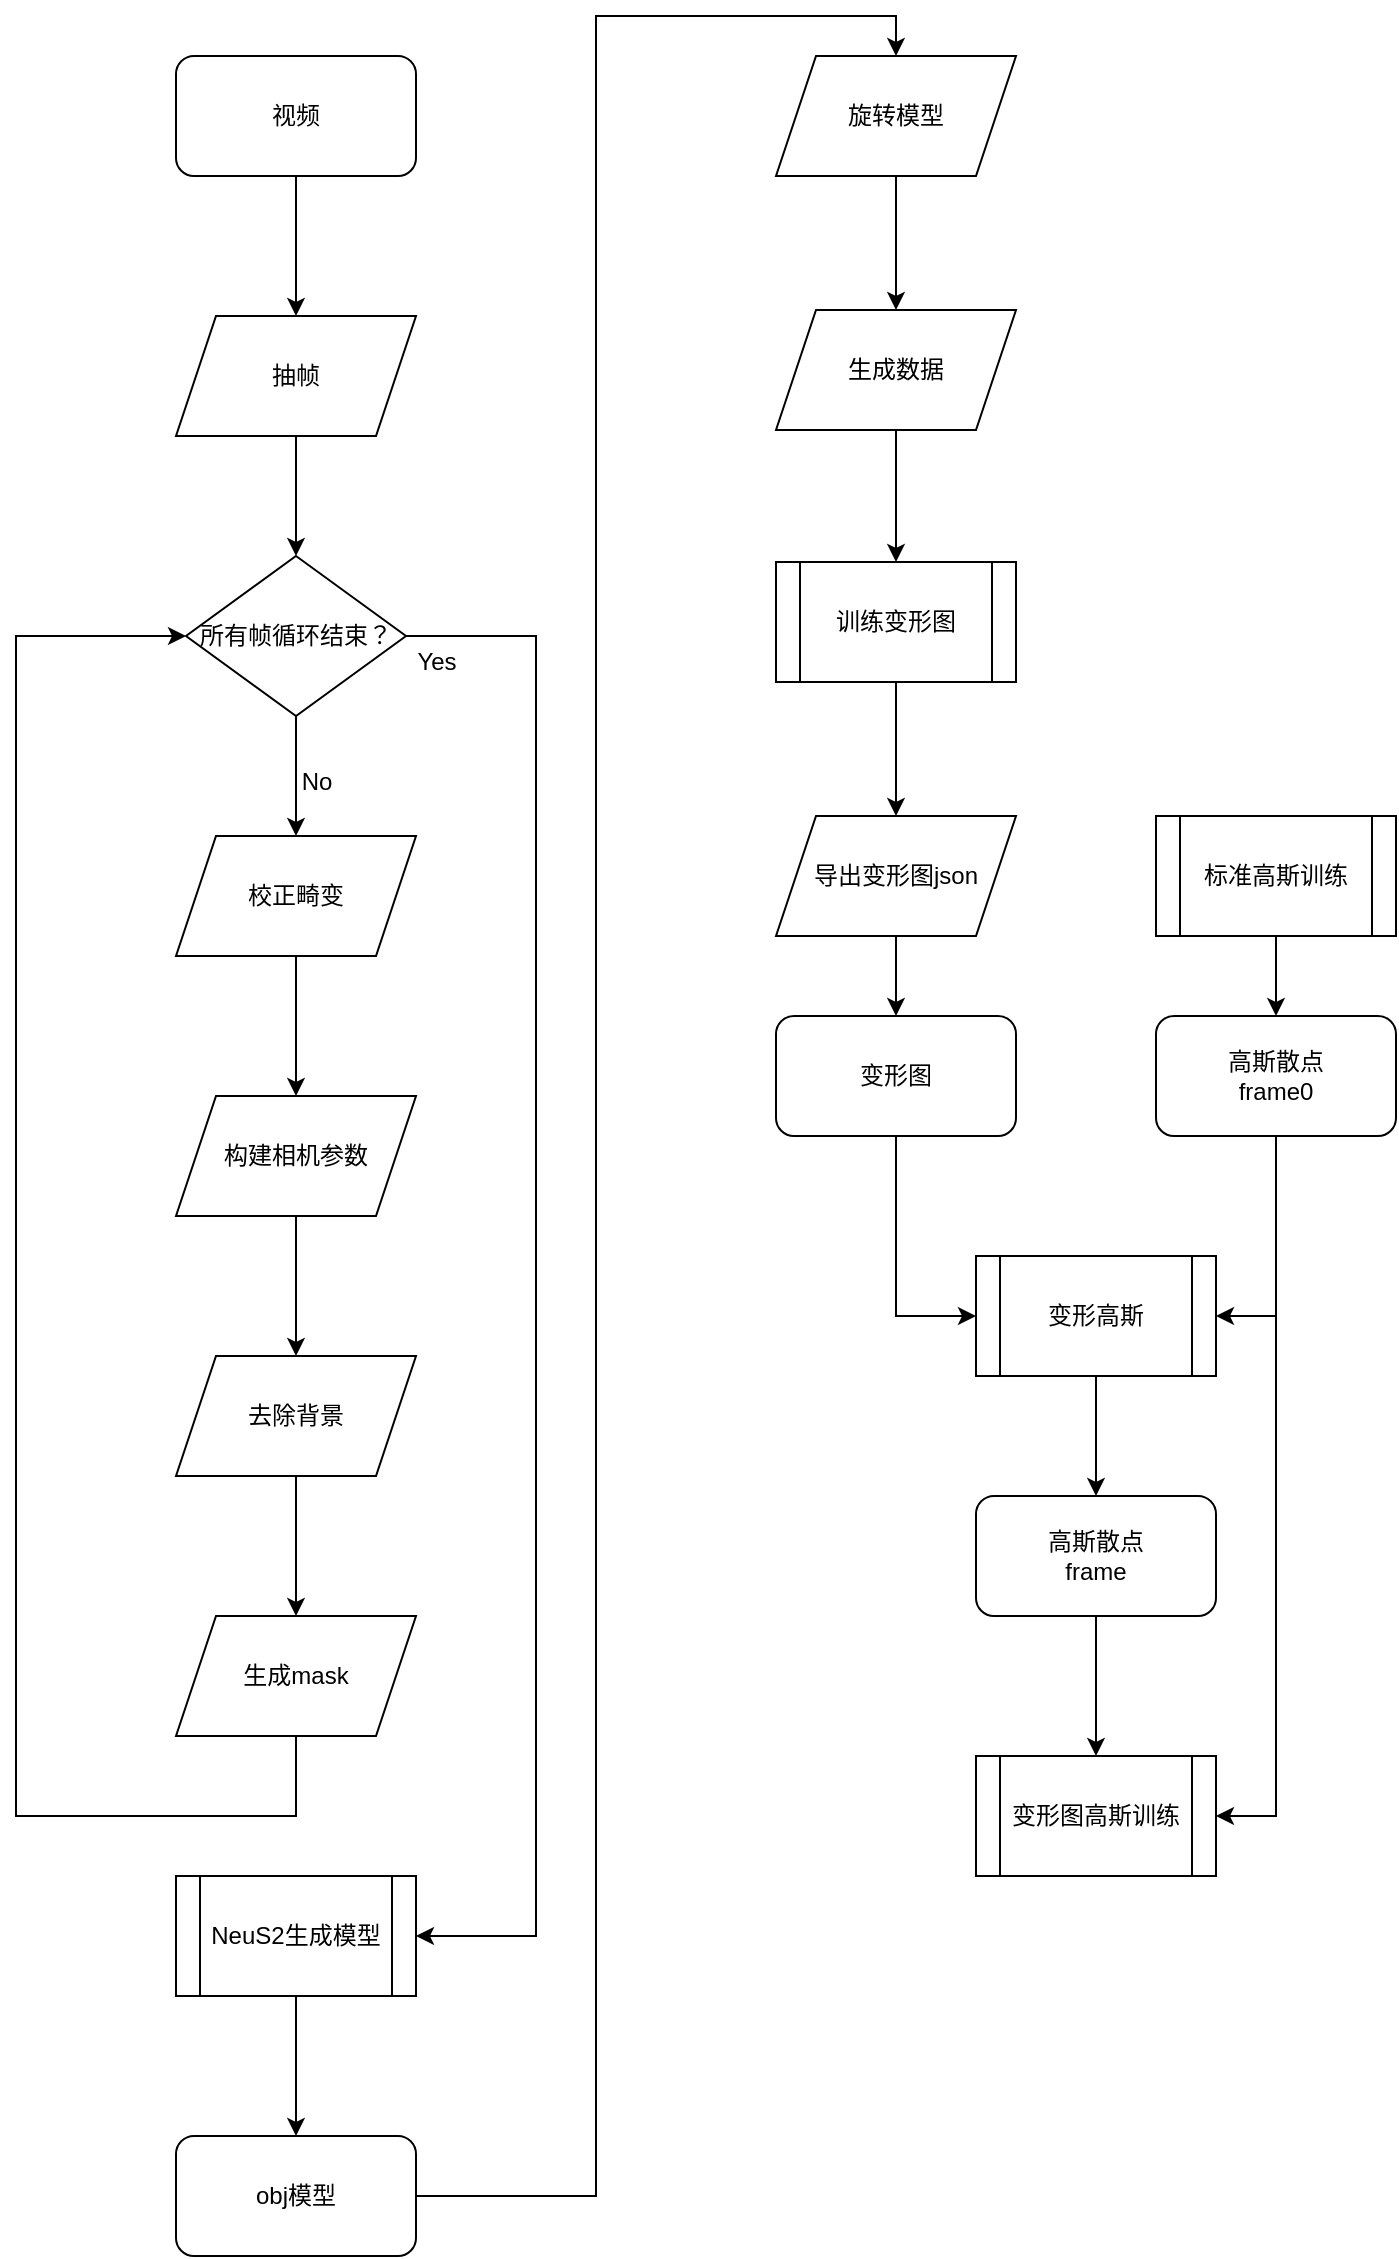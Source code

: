 <mxfile version="26.2.12">
  <diagram name="第 1 页" id="8bq4_UwM5E43GT9bmZcQ">
    <mxGraphModel dx="1941" dy="1560" grid="1" gridSize="10" guides="1" tooltips="1" connect="1" arrows="1" fold="1" page="0" pageScale="1" pageWidth="827" pageHeight="1169" math="0" shadow="0">
      <root>
        <mxCell id="0" />
        <mxCell id="1" parent="0" />
        <mxCell id="ysk7YN8ltUxfCjNkq8kX-31" value="" style="edgeStyle=orthogonalEdgeStyle;rounded=0;orthogonalLoop=1;jettySize=auto;html=1;" edge="1" parent="1" source="ysk7YN8ltUxfCjNkq8kX-1" target="ysk7YN8ltUxfCjNkq8kX-4">
          <mxGeometry relative="1" as="geometry" />
        </mxCell>
        <mxCell id="ysk7YN8ltUxfCjNkq8kX-1" value="视频" style="rounded=1;whiteSpace=wrap;html=1;" vertex="1" parent="1">
          <mxGeometry x="-710" y="20" width="120" height="60" as="geometry" />
        </mxCell>
        <mxCell id="ysk7YN8ltUxfCjNkq8kX-6" value="" style="edgeStyle=orthogonalEdgeStyle;rounded=0;orthogonalLoop=1;jettySize=auto;html=1;" edge="1" parent="1" source="ysk7YN8ltUxfCjNkq8kX-3" target="ysk7YN8ltUxfCjNkq8kX-5">
          <mxGeometry relative="1" as="geometry" />
        </mxCell>
        <mxCell id="ysk7YN8ltUxfCjNkq8kX-33" value="" style="edgeStyle=orthogonalEdgeStyle;rounded=0;orthogonalLoop=1;jettySize=auto;html=1;entryX=1;entryY=0.5;entryDx=0;entryDy=0;" edge="1" parent="1" source="ysk7YN8ltUxfCjNkq8kX-3" target="ysk7YN8ltUxfCjNkq8kX-14">
          <mxGeometry relative="1" as="geometry">
            <Array as="points">
              <mxPoint x="-530" y="310" />
              <mxPoint x="-530" y="960" />
            </Array>
          </mxGeometry>
        </mxCell>
        <mxCell id="ysk7YN8ltUxfCjNkq8kX-3" value="所有帧循环结束？" style="rhombus;whiteSpace=wrap;html=1;" vertex="1" parent="1">
          <mxGeometry x="-705" y="270" width="110" height="80" as="geometry" />
        </mxCell>
        <mxCell id="ysk7YN8ltUxfCjNkq8kX-20" value="" style="edgeStyle=orthogonalEdgeStyle;rounded=0;orthogonalLoop=1;jettySize=auto;html=1;" edge="1" parent="1" source="ysk7YN8ltUxfCjNkq8kX-4" target="ysk7YN8ltUxfCjNkq8kX-3">
          <mxGeometry relative="1" as="geometry" />
        </mxCell>
        <mxCell id="ysk7YN8ltUxfCjNkq8kX-4" value="抽帧" style="shape=parallelogram;perimeter=parallelogramPerimeter;whiteSpace=wrap;html=1;fixedSize=1;" vertex="1" parent="1">
          <mxGeometry x="-710" y="150" width="120" height="60" as="geometry" />
        </mxCell>
        <mxCell id="ysk7YN8ltUxfCjNkq8kX-9" value="" style="edgeStyle=orthogonalEdgeStyle;rounded=0;orthogonalLoop=1;jettySize=auto;html=1;" edge="1" parent="1" source="ysk7YN8ltUxfCjNkq8kX-5" target="ysk7YN8ltUxfCjNkq8kX-8">
          <mxGeometry relative="1" as="geometry" />
        </mxCell>
        <mxCell id="ysk7YN8ltUxfCjNkq8kX-5" value="校正畸变" style="shape=parallelogram;perimeter=parallelogramPerimeter;whiteSpace=wrap;html=1;fixedSize=1;" vertex="1" parent="1">
          <mxGeometry x="-710" y="410" width="120" height="60" as="geometry" />
        </mxCell>
        <mxCell id="ysk7YN8ltUxfCjNkq8kX-11" value="" style="edgeStyle=orthogonalEdgeStyle;rounded=0;orthogonalLoop=1;jettySize=auto;html=1;" edge="1" parent="1" source="ysk7YN8ltUxfCjNkq8kX-8" target="ysk7YN8ltUxfCjNkq8kX-10">
          <mxGeometry relative="1" as="geometry" />
        </mxCell>
        <mxCell id="ysk7YN8ltUxfCjNkq8kX-8" value="构建相机参数" style="shape=parallelogram;perimeter=parallelogramPerimeter;whiteSpace=wrap;html=1;fixedSize=1;" vertex="1" parent="1">
          <mxGeometry x="-710" y="540" width="120" height="60" as="geometry" />
        </mxCell>
        <mxCell id="ysk7YN8ltUxfCjNkq8kX-13" value="" style="edgeStyle=orthogonalEdgeStyle;rounded=0;orthogonalLoop=1;jettySize=auto;html=1;" edge="1" parent="1" source="ysk7YN8ltUxfCjNkq8kX-10" target="ysk7YN8ltUxfCjNkq8kX-12">
          <mxGeometry relative="1" as="geometry" />
        </mxCell>
        <mxCell id="ysk7YN8ltUxfCjNkq8kX-10" value="去除背景" style="shape=parallelogram;perimeter=parallelogramPerimeter;whiteSpace=wrap;html=1;fixedSize=1;" vertex="1" parent="1">
          <mxGeometry x="-710" y="670" width="120" height="60" as="geometry" />
        </mxCell>
        <mxCell id="ysk7YN8ltUxfCjNkq8kX-34" value="" style="edgeStyle=orthogonalEdgeStyle;rounded=0;orthogonalLoop=1;jettySize=auto;html=1;entryX=0;entryY=0.5;entryDx=0;entryDy=0;" edge="1" parent="1" source="ysk7YN8ltUxfCjNkq8kX-12" target="ysk7YN8ltUxfCjNkq8kX-3">
          <mxGeometry relative="1" as="geometry">
            <Array as="points">
              <mxPoint x="-650" y="900" />
              <mxPoint x="-790" y="900" />
              <mxPoint x="-790" y="310" />
            </Array>
          </mxGeometry>
        </mxCell>
        <mxCell id="ysk7YN8ltUxfCjNkq8kX-12" value="生成mask" style="shape=parallelogram;perimeter=parallelogramPerimeter;whiteSpace=wrap;html=1;fixedSize=1;" vertex="1" parent="1">
          <mxGeometry x="-710" y="800" width="120" height="60" as="geometry" />
        </mxCell>
        <mxCell id="ysk7YN8ltUxfCjNkq8kX-28" value="" style="edgeStyle=orthogonalEdgeStyle;rounded=0;orthogonalLoop=1;jettySize=auto;html=1;" edge="1" parent="1" source="ysk7YN8ltUxfCjNkq8kX-14" target="ysk7YN8ltUxfCjNkq8kX-27">
          <mxGeometry relative="1" as="geometry" />
        </mxCell>
        <mxCell id="ysk7YN8ltUxfCjNkq8kX-14" value="NeuS2生成模型" style="shape=process;whiteSpace=wrap;html=1;backgroundOutline=1;" vertex="1" parent="1">
          <mxGeometry x="-710" y="930" width="120" height="60" as="geometry" />
        </mxCell>
        <mxCell id="ysk7YN8ltUxfCjNkq8kX-22" value="" style="edgeStyle=orthogonalEdgeStyle;rounded=0;orthogonalLoop=1;jettySize=auto;html=1;" edge="1" parent="1" source="ysk7YN8ltUxfCjNkq8kX-17" target="ysk7YN8ltUxfCjNkq8kX-21">
          <mxGeometry relative="1" as="geometry" />
        </mxCell>
        <mxCell id="ysk7YN8ltUxfCjNkq8kX-17" value="旋转模型" style="shape=parallelogram;perimeter=parallelogramPerimeter;whiteSpace=wrap;html=1;fixedSize=1;" vertex="1" parent="1">
          <mxGeometry x="-410" y="20" width="120" height="60" as="geometry" />
        </mxCell>
        <mxCell id="ysk7YN8ltUxfCjNkq8kX-26" value="" style="edgeStyle=orthogonalEdgeStyle;rounded=0;orthogonalLoop=1;jettySize=auto;html=1;" edge="1" parent="1" source="ysk7YN8ltUxfCjNkq8kX-21" target="ysk7YN8ltUxfCjNkq8kX-25">
          <mxGeometry relative="1" as="geometry" />
        </mxCell>
        <mxCell id="ysk7YN8ltUxfCjNkq8kX-21" value="生成数据" style="shape=parallelogram;perimeter=parallelogramPerimeter;whiteSpace=wrap;html=1;fixedSize=1;" vertex="1" parent="1">
          <mxGeometry x="-410" y="147" width="120" height="60" as="geometry" />
        </mxCell>
        <mxCell id="ysk7YN8ltUxfCjNkq8kX-30" value="" style="edgeStyle=orthogonalEdgeStyle;rounded=0;orthogonalLoop=1;jettySize=auto;html=1;" edge="1" parent="1" source="ysk7YN8ltUxfCjNkq8kX-25" target="ysk7YN8ltUxfCjNkq8kX-29">
          <mxGeometry relative="1" as="geometry" />
        </mxCell>
        <mxCell id="ysk7YN8ltUxfCjNkq8kX-25" value="训练变形图" style="shape=process;whiteSpace=wrap;html=1;backgroundOutline=1;" vertex="1" parent="1">
          <mxGeometry x="-410" y="273" width="120" height="60" as="geometry" />
        </mxCell>
        <mxCell id="ysk7YN8ltUxfCjNkq8kX-52" value="" style="edgeStyle=orthogonalEdgeStyle;rounded=0;orthogonalLoop=1;jettySize=auto;html=1;entryX=0.5;entryY=0;entryDx=0;entryDy=0;" edge="1" parent="1" source="ysk7YN8ltUxfCjNkq8kX-27" target="ysk7YN8ltUxfCjNkq8kX-17">
          <mxGeometry relative="1" as="geometry">
            <mxPoint x="-650" y="1200" as="targetPoint" />
          </mxGeometry>
        </mxCell>
        <mxCell id="ysk7YN8ltUxfCjNkq8kX-27" value="obj模型" style="rounded=1;whiteSpace=wrap;html=1;" vertex="1" parent="1">
          <mxGeometry x="-710" y="1060" width="120" height="60" as="geometry" />
        </mxCell>
        <mxCell id="ysk7YN8ltUxfCjNkq8kX-42" value="" style="edgeStyle=orthogonalEdgeStyle;rounded=0;orthogonalLoop=1;jettySize=auto;html=1;" edge="1" parent="1" source="ysk7YN8ltUxfCjNkq8kX-29" target="ysk7YN8ltUxfCjNkq8kX-41">
          <mxGeometry relative="1" as="geometry" />
        </mxCell>
        <mxCell id="ysk7YN8ltUxfCjNkq8kX-29" value="导出变形图json" style="shape=parallelogram;perimeter=parallelogramPerimeter;whiteSpace=wrap;html=1;fixedSize=1;" vertex="1" parent="1">
          <mxGeometry x="-410" y="400" width="120" height="60" as="geometry" />
        </mxCell>
        <mxCell id="ysk7YN8ltUxfCjNkq8kX-46" value="" style="edgeStyle=orthogonalEdgeStyle;rounded=0;orthogonalLoop=1;jettySize=auto;html=1;" edge="1" parent="1" source="ysk7YN8ltUxfCjNkq8kX-32" target="ysk7YN8ltUxfCjNkq8kX-45">
          <mxGeometry relative="1" as="geometry" />
        </mxCell>
        <mxCell id="ysk7YN8ltUxfCjNkq8kX-32" value="变形高斯" style="shape=process;whiteSpace=wrap;html=1;backgroundOutline=1;" vertex="1" parent="1">
          <mxGeometry x="-310" y="620" width="120" height="60" as="geometry" />
        </mxCell>
        <mxCell id="ysk7YN8ltUxfCjNkq8kX-35" value="&lt;div&gt;Yes&lt;/div&gt;" style="text;html=1;align=center;verticalAlign=middle;resizable=0;points=[];autosize=1;strokeColor=none;fillColor=none;" vertex="1" parent="1">
          <mxGeometry x="-600" y="308" width="40" height="30" as="geometry" />
        </mxCell>
        <mxCell id="ysk7YN8ltUxfCjNkq8kX-36" value="No" style="text;html=1;align=center;verticalAlign=middle;resizable=0;points=[];autosize=1;strokeColor=none;fillColor=none;" vertex="1" parent="1">
          <mxGeometry x="-660" y="368" width="40" height="30" as="geometry" />
        </mxCell>
        <mxCell id="ysk7YN8ltUxfCjNkq8kX-40" value="" style="edgeStyle=orthogonalEdgeStyle;rounded=0;orthogonalLoop=1;jettySize=auto;html=1;" edge="1" parent="1" source="ysk7YN8ltUxfCjNkq8kX-37" target="ysk7YN8ltUxfCjNkq8kX-38">
          <mxGeometry relative="1" as="geometry" />
        </mxCell>
        <mxCell id="ysk7YN8ltUxfCjNkq8kX-37" value="标准高斯训练" style="shape=process;whiteSpace=wrap;html=1;backgroundOutline=1;" vertex="1" parent="1">
          <mxGeometry x="-220" y="400" width="120" height="60" as="geometry" />
        </mxCell>
        <mxCell id="ysk7YN8ltUxfCjNkq8kX-44" style="edgeStyle=orthogonalEdgeStyle;rounded=0;orthogonalLoop=1;jettySize=auto;html=1;entryX=1;entryY=0.5;entryDx=0;entryDy=0;" edge="1" parent="1" source="ysk7YN8ltUxfCjNkq8kX-38" target="ysk7YN8ltUxfCjNkq8kX-32">
          <mxGeometry relative="1" as="geometry" />
        </mxCell>
        <mxCell id="ysk7YN8ltUxfCjNkq8kX-49" value="" style="edgeStyle=orthogonalEdgeStyle;rounded=0;orthogonalLoop=1;jettySize=auto;html=1;entryX=1;entryY=0.5;entryDx=0;entryDy=0;" edge="1" parent="1" source="ysk7YN8ltUxfCjNkq8kX-38" target="ysk7YN8ltUxfCjNkq8kX-47">
          <mxGeometry relative="1" as="geometry" />
        </mxCell>
        <mxCell id="ysk7YN8ltUxfCjNkq8kX-38" value="&lt;div&gt;高斯散点&lt;/div&gt;&lt;div&gt;frame0&lt;/div&gt;" style="rounded=1;whiteSpace=wrap;html=1;" vertex="1" parent="1">
          <mxGeometry x="-220" y="500" width="120" height="60" as="geometry" />
        </mxCell>
        <mxCell id="ysk7YN8ltUxfCjNkq8kX-43" style="edgeStyle=orthogonalEdgeStyle;rounded=0;orthogonalLoop=1;jettySize=auto;html=1;entryX=0;entryY=0.5;entryDx=0;entryDy=0;" edge="1" parent="1" source="ysk7YN8ltUxfCjNkq8kX-41" target="ysk7YN8ltUxfCjNkq8kX-32">
          <mxGeometry relative="1" as="geometry" />
        </mxCell>
        <mxCell id="ysk7YN8ltUxfCjNkq8kX-41" value="变形图" style="rounded=1;whiteSpace=wrap;html=1;" vertex="1" parent="1">
          <mxGeometry x="-410" y="500" width="120" height="60" as="geometry" />
        </mxCell>
        <mxCell id="ysk7YN8ltUxfCjNkq8kX-50" value="" style="edgeStyle=orthogonalEdgeStyle;rounded=0;orthogonalLoop=1;jettySize=auto;html=1;" edge="1" parent="1" source="ysk7YN8ltUxfCjNkq8kX-45" target="ysk7YN8ltUxfCjNkq8kX-47">
          <mxGeometry relative="1" as="geometry" />
        </mxCell>
        <mxCell id="ysk7YN8ltUxfCjNkq8kX-45" value="&lt;div&gt;高斯散点&lt;/div&gt;&lt;div&gt;frame&lt;/div&gt;" style="rounded=1;whiteSpace=wrap;html=1;" vertex="1" parent="1">
          <mxGeometry x="-310" y="740" width="120" height="60" as="geometry" />
        </mxCell>
        <mxCell id="ysk7YN8ltUxfCjNkq8kX-47" value="变形图高斯训练" style="shape=process;whiteSpace=wrap;html=1;backgroundOutline=1;" vertex="1" parent="1">
          <mxGeometry x="-310" y="870" width="120" height="60" as="geometry" />
        </mxCell>
      </root>
    </mxGraphModel>
  </diagram>
</mxfile>
